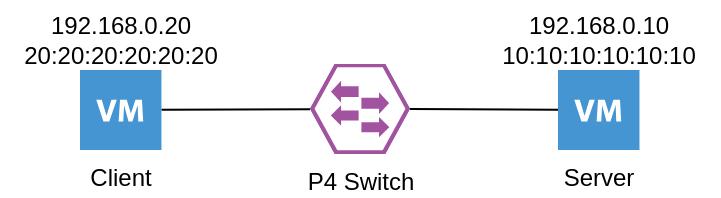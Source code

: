 <mxfile>
    <diagram id="bo4hUiDbsONVpVjLVUrg" name="ページ1">
        <mxGraphModel dx="382" dy="500" grid="1" gridSize="10" guides="1" tooltips="1" connect="1" arrows="1" fold="1" page="1" pageScale="1" pageWidth="827" pageHeight="1169" math="0" shadow="0">
            <root>
                <mxCell id="0"/>
                <mxCell id="1" parent="0"/>
                <mxCell id="6" style="edgeStyle=none;html=1;endArrow=none;endFill=0;" edge="1" parent="1" source="2" target="4">
                    <mxGeometry relative="1" as="geometry"/>
                </mxCell>
                <mxCell id="2" value="Client" style="shadow=0;dashed=0;html=1;strokeColor=none;fillColor=#4495D1;labelPosition=center;verticalLabelPosition=bottom;verticalAlign=top;align=center;outlineConnect=0;shape=mxgraph.veeam.2d.virtual_machine;" vertex="1" parent="1">
                    <mxGeometry x="280" y="640" width="40.73" height="40" as="geometry"/>
                </mxCell>
                <mxCell id="3" value="Server" style="shadow=0;dashed=0;html=1;strokeColor=none;fillColor=#4495D1;labelPosition=center;verticalLabelPosition=bottom;verticalAlign=top;align=center;outlineConnect=0;shape=mxgraph.veeam.2d.virtual_machine;" vertex="1" parent="1">
                    <mxGeometry x="519" y="640" width="40.73" height="40" as="geometry"/>
                </mxCell>
                <mxCell id="4" value="P4 Switch" style="verticalLabelPosition=bottom;sketch=0;html=1;fillColor=#A153A0;strokeColor=#ffffff;verticalAlign=top;align=center;points=[[0,0.5,0],[0.125,0.25,0],[0.25,0,0],[0.5,0,0],[0.75,0,0],[0.875,0.25,0],[1,0.5,0],[0.875,0.75,0],[0.75,1,0],[0.5,1,0],[0.125,0.75,0]];pointerEvents=1;shape=mxgraph.cisco_safe.compositeIcon;bgIcon=mxgraph.cisco_safe.design.blank_device;resIcon=mxgraph.cisco_safe.design.access_switch_2;" vertex="1" parent="1">
                    <mxGeometry x="395" y="637" width="50" height="45" as="geometry"/>
                </mxCell>
                <mxCell id="7" style="edgeStyle=none;html=1;endArrow=none;endFill=0;exitX=1;exitY=0.5;exitDx=0;exitDy=0;exitPerimeter=0;" edge="1" parent="1" source="4" target="3">
                    <mxGeometry relative="1" as="geometry">
                        <mxPoint x="330.73" y="669.915" as="sourcePoint"/>
                        <mxPoint x="405" y="669.604" as="targetPoint"/>
                    </mxGeometry>
                </mxCell>
                <mxCell id="8" value="192.168.0.20&lt;br&gt;20:20:20:20:20:20" style="text;html=1;align=center;verticalAlign=middle;resizable=0;points=[];autosize=1;strokeColor=none;fillColor=none;" vertex="1" parent="1">
                    <mxGeometry x="240.36" y="605" width="120" height="40" as="geometry"/>
                </mxCell>
                <mxCell id="9" value="192.168.0.10&lt;br&gt;10:10:10:10:10:10" style="text;html=1;align=center;verticalAlign=middle;resizable=0;points=[];autosize=1;strokeColor=none;fillColor=none;" vertex="1" parent="1">
                    <mxGeometry x="479.36" y="605" width="120" height="40" as="geometry"/>
                </mxCell>
            </root>
        </mxGraphModel>
    </diagram>
</mxfile>